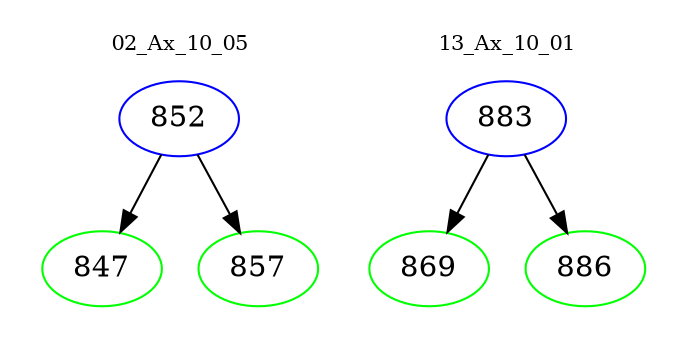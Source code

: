 digraph{
subgraph cluster_0 {
color = white
label = "02_Ax_10_05";
fontsize=10;
T0_852 [label="852", color="blue"]
T0_852 -> T0_847 [color="black"]
T0_847 [label="847", color="green"]
T0_852 -> T0_857 [color="black"]
T0_857 [label="857", color="green"]
}
subgraph cluster_1 {
color = white
label = "13_Ax_10_01";
fontsize=10;
T1_883 [label="883", color="blue"]
T1_883 -> T1_869 [color="black"]
T1_869 [label="869", color="green"]
T1_883 -> T1_886 [color="black"]
T1_886 [label="886", color="green"]
}
}
